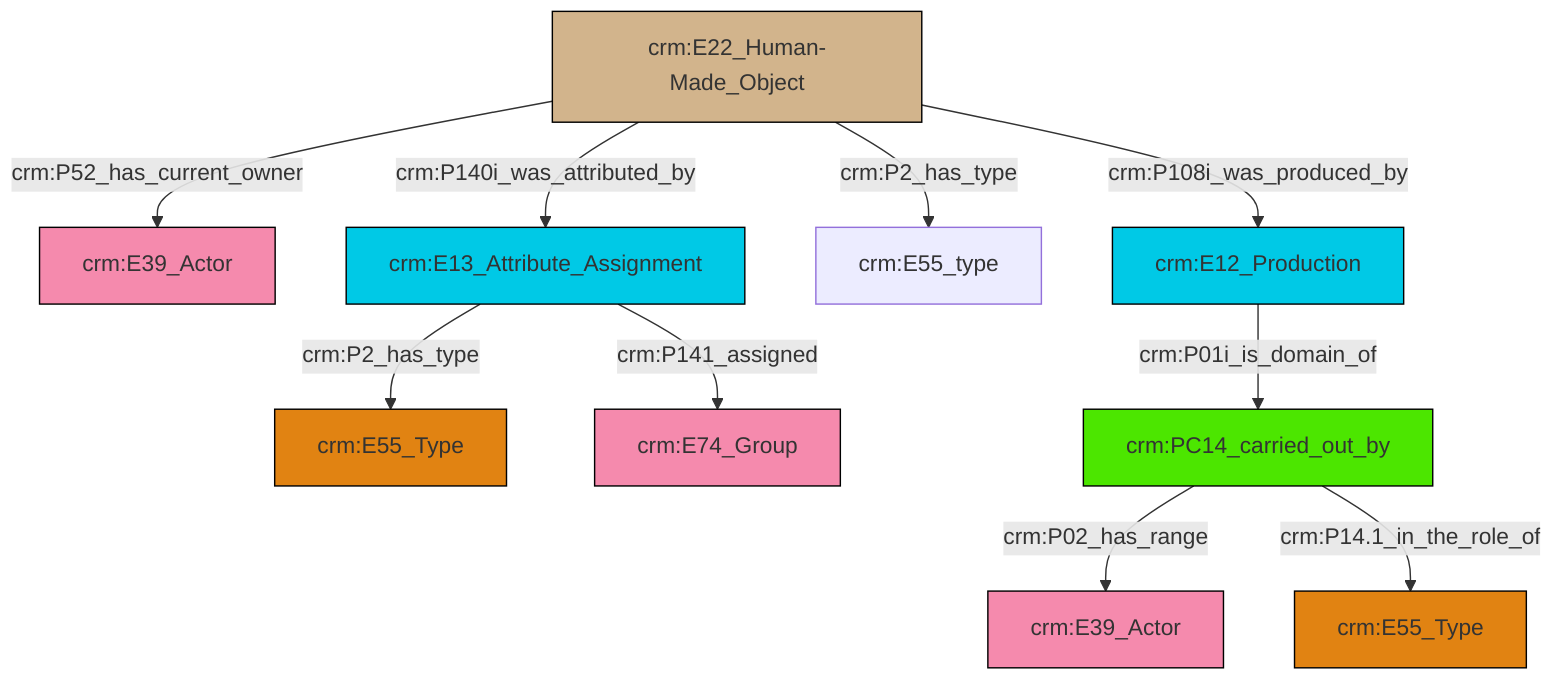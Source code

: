 graph TD
classDef Literal fill:#f2f2f2,stroke:#000000;
classDef CRM_Entity fill:#FFFFFF,stroke:#000000;
classDef Temporal_Entity fill:#00C9E6, stroke:#000000;
classDef Type fill:#E18312, stroke:#000000;
classDef Time-Span fill:#2C9C91, stroke:#000000;
classDef Appellation fill:#FFEB7F, stroke:#000000;
classDef Place fill:#008836, stroke:#000000;
classDef Persistent_Item fill:#B266B2, stroke:#000000;
classDef Conceptual_Object fill:#FFD700, stroke:#000000;
classDef Physical_Thing fill:#D2B48C, stroke:#000000;
classDef Actor fill:#f58aad, stroke:#000000;
classDef PC_Classes fill:#4ce600, stroke:#000000;
classDef Multi fill:#cccccc,stroke:#000000;

0["crm:E22_Human-Made_Object"]:::Physical_Thing -->|crm:P52_has_current_owner| 1["crm:E39_Actor"]:::Actor
0["crm:E22_Human-Made_Object"]:::Physical_Thing -->|crm:P140i_was_attributed_by| 5["crm:E13_Attribute_Assignment"]:::Temporal_Entity
7["crm:PC14_carried_out_by"]:::PC_Classes -->|crm:P02_has_range| 8["crm:E39_Actor"]:::Actor
10["crm:E12_Production"]:::Temporal_Entity -->|crm:P01i_is_domain_of| 7["crm:PC14_carried_out_by"]:::PC_Classes
5["crm:E13_Attribute_Assignment"]:::Temporal_Entity -->|crm:P2_has_type| 3["crm:E55_Type"]:::Type
0["crm:E22_Human-Made_Object"]:::Physical_Thing -->|crm:P2_has_type| 13["crm:E55_type"]:::Default
0["crm:E22_Human-Made_Object"]:::Physical_Thing -->|crm:P108i_was_produced_by| 10["crm:E12_Production"]:::Temporal_Entity
5["crm:E13_Attribute_Assignment"]:::Temporal_Entity -->|crm:P141_assigned| 17["crm:E74_Group"]:::Actor
7["crm:PC14_carried_out_by"]:::PC_Classes -->|crm:P14.1_in_the_role_of| 11["crm:E55_Type"]:::Type